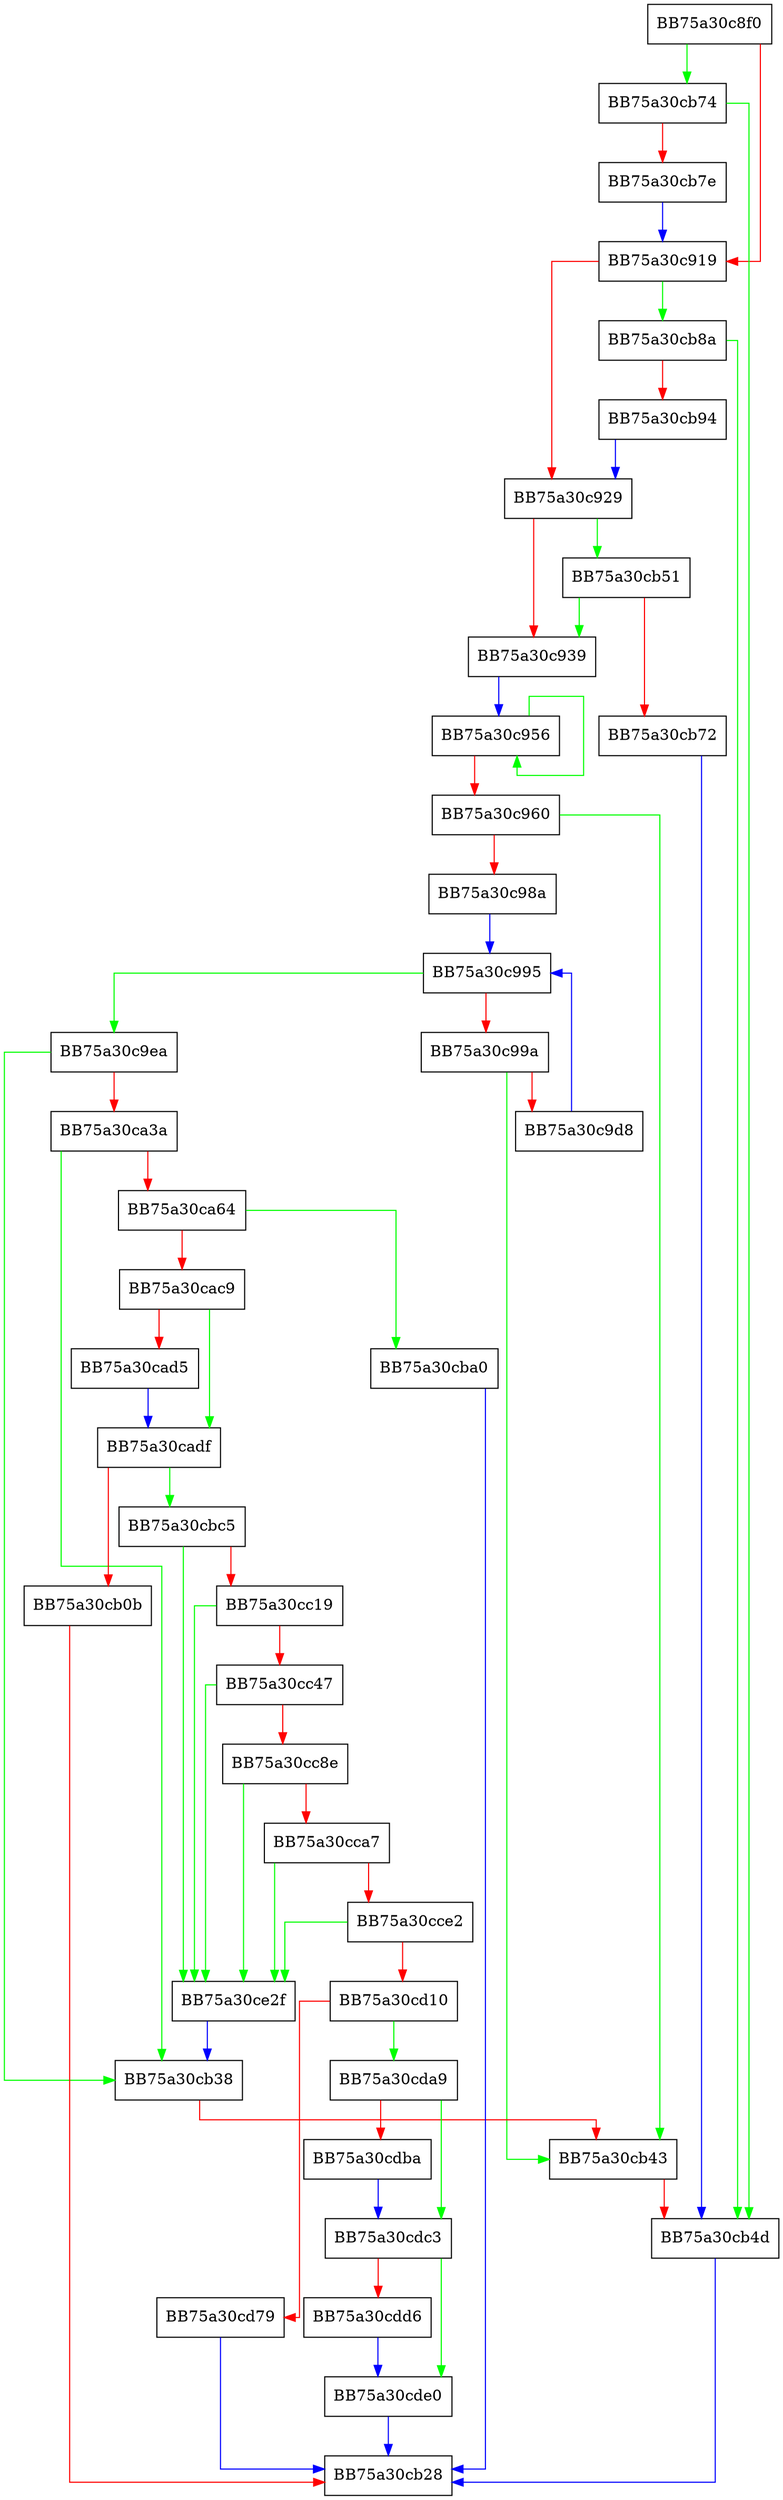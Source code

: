 digraph CheckPassword {
  node [shape="box"];
  graph [splines=ortho];
  BB75a30c8f0 -> BB75a30cb74 [color="green"];
  BB75a30c8f0 -> BB75a30c919 [color="red"];
  BB75a30c919 -> BB75a30cb8a [color="green"];
  BB75a30c919 -> BB75a30c929 [color="red"];
  BB75a30c929 -> BB75a30cb51 [color="green"];
  BB75a30c929 -> BB75a30c939 [color="red"];
  BB75a30c939 -> BB75a30c956 [color="blue"];
  BB75a30c956 -> BB75a30c956 [color="green"];
  BB75a30c956 -> BB75a30c960 [color="red"];
  BB75a30c960 -> BB75a30cb43 [color="green"];
  BB75a30c960 -> BB75a30c98a [color="red"];
  BB75a30c98a -> BB75a30c995 [color="blue"];
  BB75a30c995 -> BB75a30c9ea [color="green"];
  BB75a30c995 -> BB75a30c99a [color="red"];
  BB75a30c99a -> BB75a30cb43 [color="green"];
  BB75a30c99a -> BB75a30c9d8 [color="red"];
  BB75a30c9d8 -> BB75a30c995 [color="blue"];
  BB75a30c9ea -> BB75a30cb38 [color="green"];
  BB75a30c9ea -> BB75a30ca3a [color="red"];
  BB75a30ca3a -> BB75a30cb38 [color="green"];
  BB75a30ca3a -> BB75a30ca64 [color="red"];
  BB75a30ca64 -> BB75a30cba0 [color="green"];
  BB75a30ca64 -> BB75a30cac9 [color="red"];
  BB75a30cac9 -> BB75a30cadf [color="green"];
  BB75a30cac9 -> BB75a30cad5 [color="red"];
  BB75a30cad5 -> BB75a30cadf [color="blue"];
  BB75a30cadf -> BB75a30cbc5 [color="green"];
  BB75a30cadf -> BB75a30cb0b [color="red"];
  BB75a30cb0b -> BB75a30cb28 [color="red"];
  BB75a30cb38 -> BB75a30cb43 [color="red"];
  BB75a30cb43 -> BB75a30cb4d [color="red"];
  BB75a30cb4d -> BB75a30cb28 [color="blue"];
  BB75a30cb51 -> BB75a30c939 [color="green"];
  BB75a30cb51 -> BB75a30cb72 [color="red"];
  BB75a30cb72 -> BB75a30cb4d [color="blue"];
  BB75a30cb74 -> BB75a30cb4d [color="green"];
  BB75a30cb74 -> BB75a30cb7e [color="red"];
  BB75a30cb7e -> BB75a30c919 [color="blue"];
  BB75a30cb8a -> BB75a30cb4d [color="green"];
  BB75a30cb8a -> BB75a30cb94 [color="red"];
  BB75a30cb94 -> BB75a30c929 [color="blue"];
  BB75a30cba0 -> BB75a30cb28 [color="blue"];
  BB75a30cbc5 -> BB75a30ce2f [color="green"];
  BB75a30cbc5 -> BB75a30cc19 [color="red"];
  BB75a30cc19 -> BB75a30ce2f [color="green"];
  BB75a30cc19 -> BB75a30cc47 [color="red"];
  BB75a30cc47 -> BB75a30ce2f [color="green"];
  BB75a30cc47 -> BB75a30cc8e [color="red"];
  BB75a30cc8e -> BB75a30ce2f [color="green"];
  BB75a30cc8e -> BB75a30cca7 [color="red"];
  BB75a30cca7 -> BB75a30ce2f [color="green"];
  BB75a30cca7 -> BB75a30cce2 [color="red"];
  BB75a30cce2 -> BB75a30ce2f [color="green"];
  BB75a30cce2 -> BB75a30cd10 [color="red"];
  BB75a30cd10 -> BB75a30cda9 [color="green"];
  BB75a30cd10 -> BB75a30cd79 [color="red"];
  BB75a30cd79 -> BB75a30cb28 [color="blue"];
  BB75a30cda9 -> BB75a30cdc3 [color="green"];
  BB75a30cda9 -> BB75a30cdba [color="red"];
  BB75a30cdba -> BB75a30cdc3 [color="blue"];
  BB75a30cdc3 -> BB75a30cde0 [color="green"];
  BB75a30cdc3 -> BB75a30cdd6 [color="red"];
  BB75a30cdd6 -> BB75a30cde0 [color="blue"];
  BB75a30cde0 -> BB75a30cb28 [color="blue"];
  BB75a30ce2f -> BB75a30cb38 [color="blue"];
}